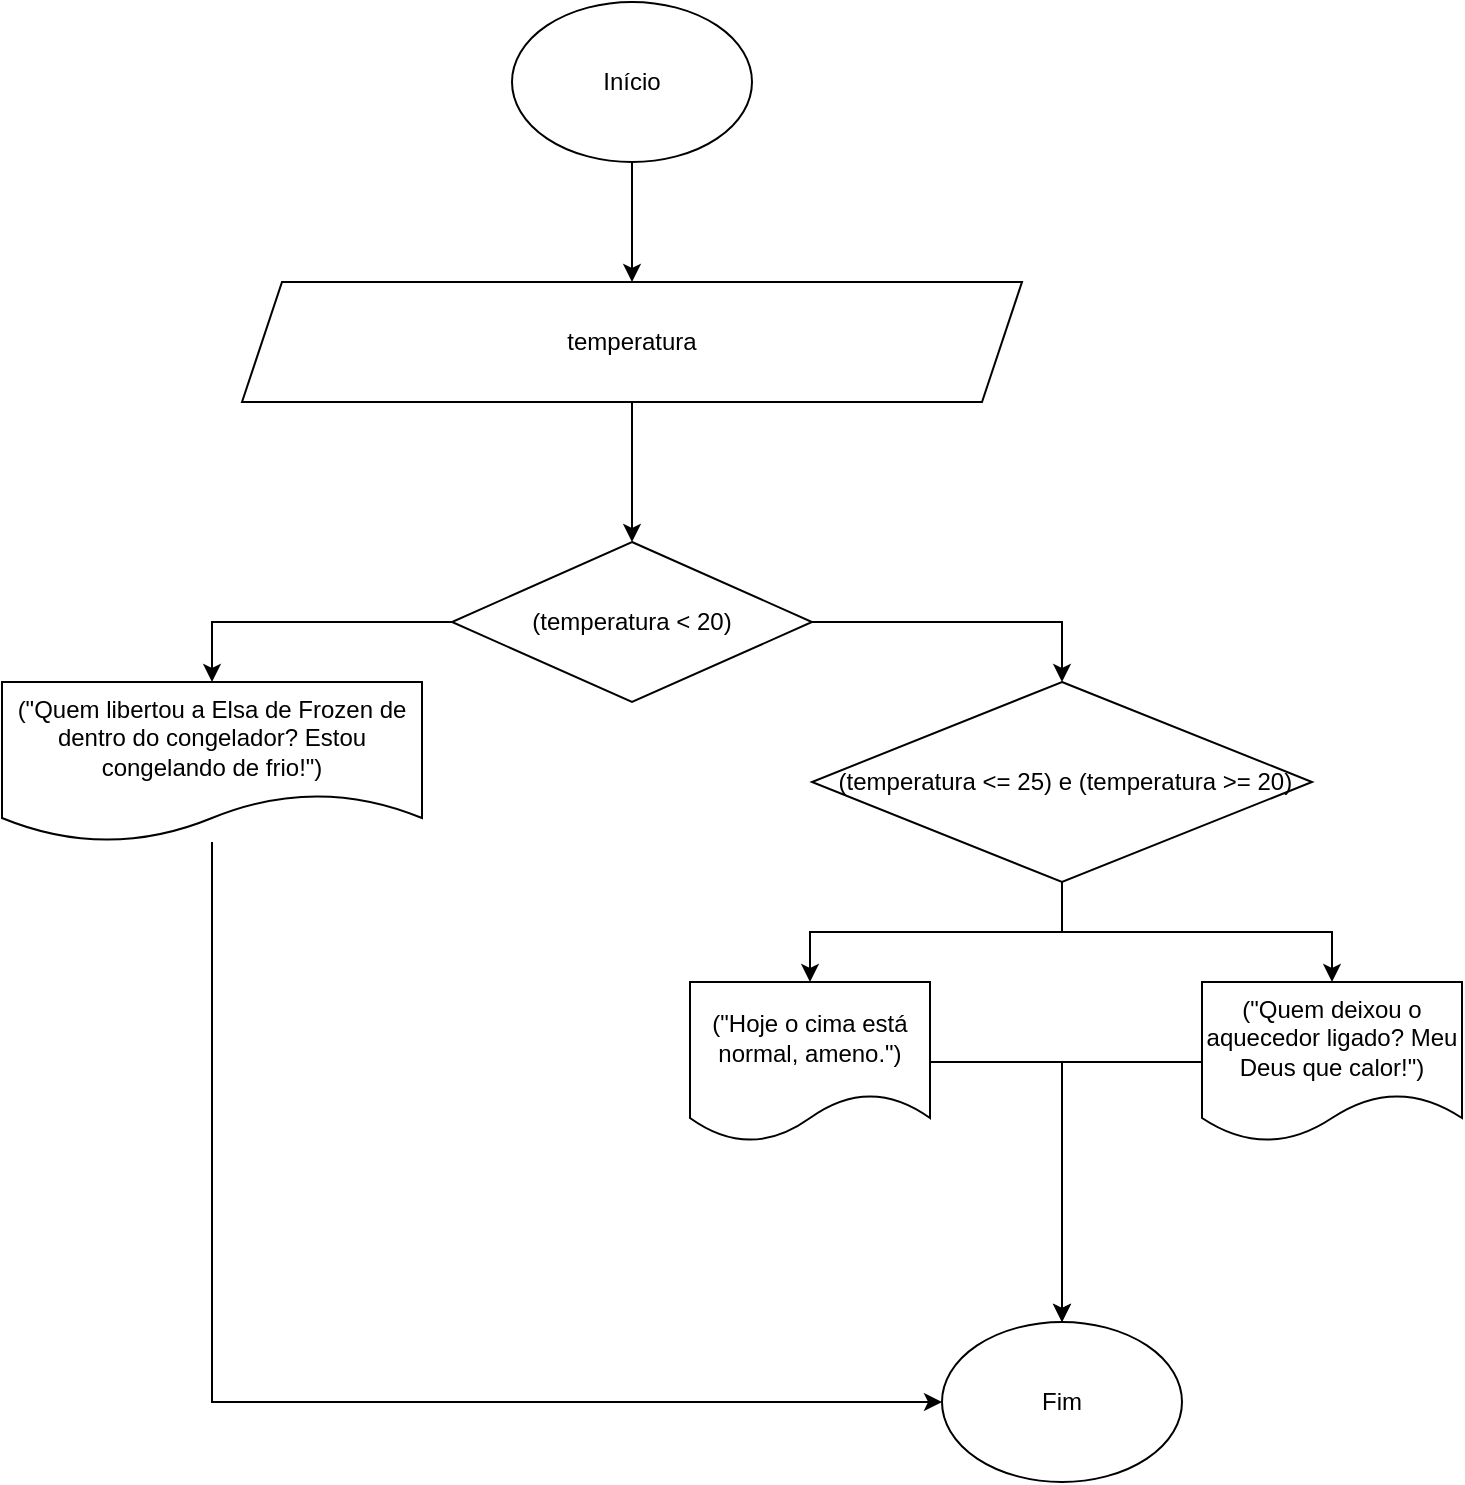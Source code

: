 <mxfile version="21.3.4" type="onedrive">
  <diagram name="Página-1" id="zimdatlPM5eyEepNBTk5">
    <mxGraphModel grid="1" page="1" gridSize="10" guides="1" tooltips="1" connect="1" arrows="1" fold="1" pageScale="1" pageWidth="827" pageHeight="1169" math="0" shadow="0">
      <root>
        <mxCell id="0" />
        <mxCell id="1" parent="0" />
        <mxCell id="QZyH5KjFe4NybuuD2aIQ-1" style="edgeStyle=orthogonalEdgeStyle;rounded=0;orthogonalLoop=1;jettySize=auto;html=1;entryX=0.5;entryY=0;entryDx=0;entryDy=0;" edge="1" parent="1" source="QZyH5KjFe4NybuuD2aIQ-2" target="QZyH5KjFe4NybuuD2aIQ-4">
          <mxGeometry relative="1" as="geometry" />
        </mxCell>
        <mxCell id="QZyH5KjFe4NybuuD2aIQ-2" value="Início" style="ellipse;whiteSpace=wrap;html=1;" vertex="1" parent="1">
          <mxGeometry x="265" y="160" width="120" height="80" as="geometry" />
        </mxCell>
        <mxCell id="QZyH5KjFe4NybuuD2aIQ-3" style="edgeStyle=orthogonalEdgeStyle;rounded=0;orthogonalLoop=1;jettySize=auto;html=1;" edge="1" parent="1" source="QZyH5KjFe4NybuuD2aIQ-4" target="QZyH5KjFe4NybuuD2aIQ-7">
          <mxGeometry relative="1" as="geometry" />
        </mxCell>
        <mxCell id="QZyH5KjFe4NybuuD2aIQ-4" value="&lt;div&gt;temperatura&lt;/div&gt;" style="shape=parallelogram;perimeter=parallelogramPerimeter;whiteSpace=wrap;html=1;fixedSize=1;" vertex="1" parent="1">
          <mxGeometry x="130" y="300" width="390" height="60" as="geometry" />
        </mxCell>
        <mxCell id="QZyH5KjFe4NybuuD2aIQ-6" style="edgeStyle=orthogonalEdgeStyle;rounded=0;orthogonalLoop=1;jettySize=auto;html=1;entryX=0.5;entryY=0;entryDx=0;entryDy=0;" edge="1" parent="1" source="QZyH5KjFe4NybuuD2aIQ-7" target="QZyH5KjFe4NybuuD2aIQ-9">
          <mxGeometry relative="1" as="geometry" />
        </mxCell>
        <mxCell id="QZyH5KjFe4NybuuD2aIQ-16" style="edgeStyle=orthogonalEdgeStyle;rounded=0;orthogonalLoop=1;jettySize=auto;html=1;entryX=0.5;entryY=0;entryDx=0;entryDy=0;" edge="1" parent="1" source="QZyH5KjFe4NybuuD2aIQ-7" target="QZyH5KjFe4NybuuD2aIQ-13">
          <mxGeometry relative="1" as="geometry">
            <mxPoint x="540" y="470" as="targetPoint" />
            <Array as="points">
              <mxPoint x="540" y="470" />
            </Array>
          </mxGeometry>
        </mxCell>
        <mxCell id="QZyH5KjFe4NybuuD2aIQ-7" value="(temperatura &amp;lt; 20)" style="rhombus;whiteSpace=wrap;html=1;" vertex="1" parent="1">
          <mxGeometry x="235" y="430" width="180" height="80" as="geometry" />
        </mxCell>
        <mxCell id="QZyH5KjFe4NybuuD2aIQ-24" style="edgeStyle=orthogonalEdgeStyle;rounded=0;orthogonalLoop=1;jettySize=auto;html=1;" edge="1" parent="1" source="QZyH5KjFe4NybuuD2aIQ-9" target="QZyH5KjFe4NybuuD2aIQ-21">
          <mxGeometry relative="1" as="geometry">
            <mxPoint x="115" y="840" as="targetPoint" />
            <Array as="points">
              <mxPoint x="115" y="860" />
            </Array>
          </mxGeometry>
        </mxCell>
        <mxCell id="QZyH5KjFe4NybuuD2aIQ-9" value="(&quot;Quem libertou a Elsa de Frozen de dentro do congelador? Estou congelando de frio!&quot;)" style="shape=document;whiteSpace=wrap;html=1;boundedLbl=1;" vertex="1" parent="1">
          <mxGeometry x="10" y="500" width="210" height="80" as="geometry" />
        </mxCell>
        <mxCell id="QZyH5KjFe4NybuuD2aIQ-18" style="edgeStyle=orthogonalEdgeStyle;rounded=0;orthogonalLoop=1;jettySize=auto;html=1;entryX=0.5;entryY=0;entryDx=0;entryDy=0;" edge="1" parent="1" source="QZyH5KjFe4NybuuD2aIQ-13" target="QZyH5KjFe4NybuuD2aIQ-17">
          <mxGeometry relative="1" as="geometry" />
        </mxCell>
        <mxCell id="QZyH5KjFe4NybuuD2aIQ-20" style="edgeStyle=orthogonalEdgeStyle;rounded=0;orthogonalLoop=1;jettySize=auto;html=1;" edge="1" parent="1" source="QZyH5KjFe4NybuuD2aIQ-13" target="QZyH5KjFe4NybuuD2aIQ-19">
          <mxGeometry relative="1" as="geometry" />
        </mxCell>
        <mxCell id="QZyH5KjFe4NybuuD2aIQ-13" value="&amp;nbsp;(temperatura &amp;lt;= 25) e (temperatura &amp;gt;= 20)" style="rhombus;whiteSpace=wrap;html=1;" vertex="1" parent="1">
          <mxGeometry x="415" y="500" width="250" height="100" as="geometry" />
        </mxCell>
        <mxCell id="QZyH5KjFe4NybuuD2aIQ-22" style="edgeStyle=orthogonalEdgeStyle;rounded=0;orthogonalLoop=1;jettySize=auto;html=1;" edge="1" parent="1" source="QZyH5KjFe4NybuuD2aIQ-17" target="QZyH5KjFe4NybuuD2aIQ-21">
          <mxGeometry relative="1" as="geometry" />
        </mxCell>
        <mxCell id="QZyH5KjFe4NybuuD2aIQ-17" value="(&quot;Hoje o cima está normal, ameno.&quot;)" style="shape=document;whiteSpace=wrap;html=1;boundedLbl=1;" vertex="1" parent="1">
          <mxGeometry x="354" y="650" width="120" height="80" as="geometry" />
        </mxCell>
        <mxCell id="QZyH5KjFe4NybuuD2aIQ-23" style="edgeStyle=orthogonalEdgeStyle;rounded=0;orthogonalLoop=1;jettySize=auto;html=1;" edge="1" parent="1" source="QZyH5KjFe4NybuuD2aIQ-19" target="QZyH5KjFe4NybuuD2aIQ-21">
          <mxGeometry relative="1" as="geometry" />
        </mxCell>
        <mxCell id="QZyH5KjFe4NybuuD2aIQ-19" value="(&quot;Quem deixou o aquecedor ligado? Meu Deus que calor!&quot;)" style="shape=document;whiteSpace=wrap;html=1;boundedLbl=1;" vertex="1" parent="1">
          <mxGeometry x="610" y="650" width="130" height="80" as="geometry" />
        </mxCell>
        <mxCell id="QZyH5KjFe4NybuuD2aIQ-21" value="Fim" style="ellipse;whiteSpace=wrap;html=1;" vertex="1" parent="1">
          <mxGeometry x="480" y="820" width="120" height="80" as="geometry" />
        </mxCell>
      </root>
    </mxGraphModel>
  </diagram>
</mxfile>
